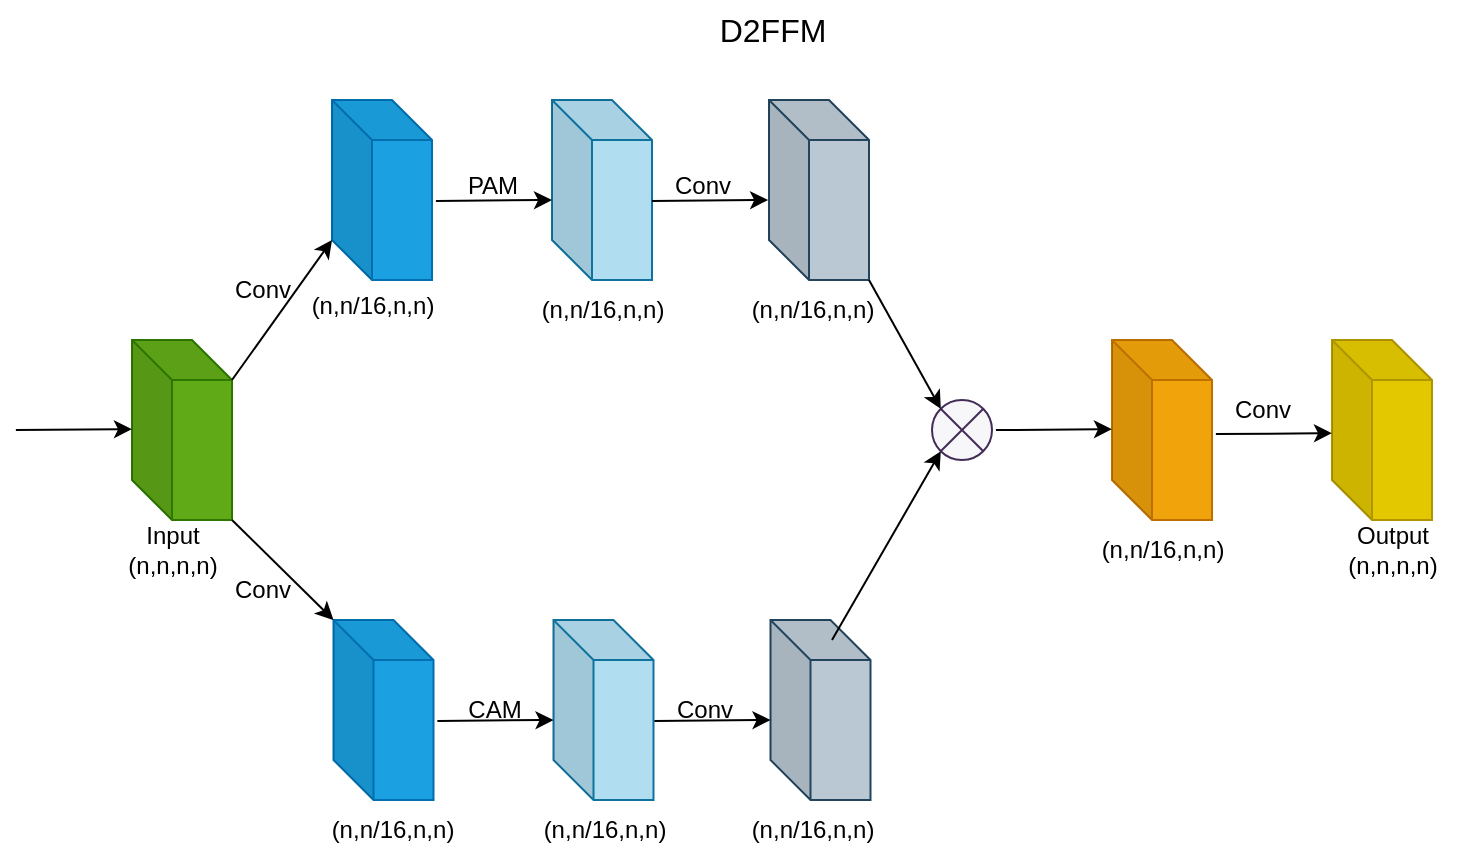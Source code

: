 <mxfile version="26.0.15">
  <diagram name="第 1 页" id="TT9iFa5Pa8cM5fnBStFp">
    <mxGraphModel dx="909" dy="621" grid="1" gridSize="10" guides="1" tooltips="1" connect="1" arrows="1" fold="1" page="1" pageScale="1" pageWidth="827" pageHeight="1169" math="0" shadow="0">
      <root>
        <mxCell id="0" />
        <mxCell id="1" parent="0" />
        <mxCell id="AUJroj7MBI5FYO78L8DD-1" value="" style="shape=cube;whiteSpace=wrap;html=1;boundedLbl=1;backgroundOutline=1;darkOpacity=0.05;darkOpacity2=0.1;fillColor=#60a917;fontColor=#ffffff;strokeColor=#2D7600;" vertex="1" parent="1">
          <mxGeometry x="70" y="240" width="50" height="90" as="geometry" />
        </mxCell>
        <mxCell id="mYhhMWJ-sOo2fR_Xzeho-1" value="" style="shape=cube;whiteSpace=wrap;html=1;boundedLbl=1;backgroundOutline=1;darkOpacity=0.05;darkOpacity2=0.1;fillColor=#1ba1e2;fontColor=#ffffff;strokeColor=#006EAF;" vertex="1" parent="1">
          <mxGeometry x="170" y="120" width="50" height="90" as="geometry" />
        </mxCell>
        <mxCell id="mYhhMWJ-sOo2fR_Xzeho-2" value="" style="shape=cube;whiteSpace=wrap;html=1;boundedLbl=1;backgroundOutline=1;darkOpacity=0.05;darkOpacity2=0.1;fillColor=#1ba1e2;fontColor=#ffffff;strokeColor=#006EAF;" vertex="1" parent="1">
          <mxGeometry x="170.75" y="380" width="50" height="90" as="geometry" />
        </mxCell>
        <mxCell id="mYhhMWJ-sOo2fR_Xzeho-3" value="" style="shape=cube;whiteSpace=wrap;html=1;boundedLbl=1;backgroundOutline=1;darkOpacity=0.05;darkOpacity2=0.1;fillColor=#b1ddf0;strokeColor=#10739e;" vertex="1" parent="1">
          <mxGeometry x="280" y="120" width="50" height="90" as="geometry" />
        </mxCell>
        <mxCell id="mYhhMWJ-sOo2fR_Xzeho-4" value="" style="shape=cube;whiteSpace=wrap;html=1;boundedLbl=1;backgroundOutline=1;darkOpacity=0.05;darkOpacity2=0.1;fillColor=#bac8d3;strokeColor=#23445d;" vertex="1" parent="1">
          <mxGeometry x="388.5" y="120" width="50" height="90" as="geometry" />
        </mxCell>
        <mxCell id="mYhhMWJ-sOo2fR_Xzeho-5" value="" style="shape=cube;whiteSpace=wrap;html=1;boundedLbl=1;backgroundOutline=1;darkOpacity=0.05;darkOpacity2=0.1;fillColor=#b1ddf0;strokeColor=#10739e;" vertex="1" parent="1">
          <mxGeometry x="280.75" y="380" width="50" height="90" as="geometry" />
        </mxCell>
        <mxCell id="mYhhMWJ-sOo2fR_Xzeho-6" value="" style="shape=cube;whiteSpace=wrap;html=1;boundedLbl=1;backgroundOutline=1;darkOpacity=0.05;darkOpacity2=0.1;fillColor=#bac8d3;strokeColor=#23445d;" vertex="1" parent="1">
          <mxGeometry x="389.25" y="380" width="50" height="90" as="geometry" />
        </mxCell>
        <mxCell id="mYhhMWJ-sOo2fR_Xzeho-7" value="" style="shape=sumEllipse;perimeter=ellipsePerimeter;whiteSpace=wrap;html=1;backgroundOutline=1;fillColor=light-dark(#f7f6f9, #a18eb3);fontColor=#ffffff;strokeColor=#432D57;" vertex="1" parent="1">
          <mxGeometry x="470" y="270" width="30" height="30" as="geometry" />
        </mxCell>
        <mxCell id="mYhhMWJ-sOo2fR_Xzeho-8" value="" style="shape=cube;whiteSpace=wrap;html=1;boundedLbl=1;backgroundOutline=1;darkOpacity=0.05;darkOpacity2=0.1;fillColor=#f0a30a;fontColor=#000000;strokeColor=#BD7000;" vertex="1" parent="1">
          <mxGeometry x="560" y="240" width="50" height="90" as="geometry" />
        </mxCell>
        <mxCell id="mYhhMWJ-sOo2fR_Xzeho-9" value="" style="shape=cube;whiteSpace=wrap;html=1;boundedLbl=1;backgroundOutline=1;darkOpacity=0.05;darkOpacity2=0.1;fillColor=#e3c800;fontColor=#000000;strokeColor=#B09500;" vertex="1" parent="1">
          <mxGeometry x="670" y="240" width="50" height="90" as="geometry" />
        </mxCell>
        <mxCell id="mYhhMWJ-sOo2fR_Xzeho-11" value="" style="endArrow=classic;html=1;rounded=0;exitX=0;exitY=0;exitDx=50;exitDy=55;exitPerimeter=0;entryX=-0.039;entryY=0.606;entryDx=0;entryDy=0;entryPerimeter=0;" edge="1" parent="1">
          <mxGeometry width="50" height="50" relative="1" as="geometry">
            <mxPoint x="221.95" y="170.46" as="sourcePoint" />
            <mxPoint x="280.0" y="170.0" as="targetPoint" />
          </mxGeometry>
        </mxCell>
        <mxCell id="mYhhMWJ-sOo2fR_Xzeho-13" value="" style="endArrow=classic;html=1;rounded=0;exitX=0;exitY=0;exitDx=50;exitDy=55;exitPerimeter=0;entryX=-0.039;entryY=0.606;entryDx=0;entryDy=0;entryPerimeter=0;" edge="1" parent="1">
          <mxGeometry width="50" height="50" relative="1" as="geometry">
            <mxPoint x="11.95" y="285.06" as="sourcePoint" />
            <mxPoint x="70.0" y="284.6" as="targetPoint" />
          </mxGeometry>
        </mxCell>
        <mxCell id="mYhhMWJ-sOo2fR_Xzeho-14" value="" style="endArrow=classic;html=1;rounded=0;exitX=0;exitY=0;exitDx=50;exitDy=55;exitPerimeter=0;entryX=-0.039;entryY=0.606;entryDx=0;entryDy=0;entryPerimeter=0;" edge="1" parent="1">
          <mxGeometry width="50" height="50" relative="1" as="geometry">
            <mxPoint x="222.7" y="430.46" as="sourcePoint" />
            <mxPoint x="280.75" y="430" as="targetPoint" />
          </mxGeometry>
        </mxCell>
        <mxCell id="mYhhMWJ-sOo2fR_Xzeho-15" value="" style="endArrow=classic;html=1;rounded=0;exitX=0;exitY=0;exitDx=50;exitDy=55;exitPerimeter=0;entryX=-0.039;entryY=0.606;entryDx=0;entryDy=0;entryPerimeter=0;" edge="1" parent="1">
          <mxGeometry width="50" height="50" relative="1" as="geometry">
            <mxPoint x="331.2" y="430.46" as="sourcePoint" />
            <mxPoint x="389.25" y="430" as="targetPoint" />
          </mxGeometry>
        </mxCell>
        <mxCell id="mYhhMWJ-sOo2fR_Xzeho-16" value="" style="endArrow=classic;html=1;rounded=0;exitX=0;exitY=0;exitDx=50;exitDy=55;exitPerimeter=0;entryX=-0.039;entryY=0.606;entryDx=0;entryDy=0;entryPerimeter=0;" edge="1" parent="1">
          <mxGeometry width="50" height="50" relative="1" as="geometry">
            <mxPoint x="611.95" y="287.06" as="sourcePoint" />
            <mxPoint x="670" y="286.6" as="targetPoint" />
          </mxGeometry>
        </mxCell>
        <mxCell id="mYhhMWJ-sOo2fR_Xzeho-17" value="" style="endArrow=classic;html=1;rounded=0;exitX=0;exitY=0;exitDx=50;exitDy=55;exitPerimeter=0;entryX=-0.039;entryY=0.606;entryDx=0;entryDy=0;entryPerimeter=0;" edge="1" parent="1">
          <mxGeometry width="50" height="50" relative="1" as="geometry">
            <mxPoint x="501.95" y="285.06" as="sourcePoint" />
            <mxPoint x="560" y="284.6" as="targetPoint" />
          </mxGeometry>
        </mxCell>
        <mxCell id="mYhhMWJ-sOo2fR_Xzeho-18" value="PAM" style="text;html=1;align=center;verticalAlign=middle;resizable=0;points=[];autosize=1;strokeColor=none;fillColor=none;" vertex="1" parent="1">
          <mxGeometry x="225" y="148" width="50" height="30" as="geometry" />
        </mxCell>
        <mxCell id="mYhhMWJ-sOo2fR_Xzeho-21" value="Conv" style="text;html=1;align=center;verticalAlign=middle;resizable=0;points=[];autosize=1;strokeColor=none;fillColor=none;" vertex="1" parent="1">
          <mxGeometry x="330" y="148" width="50" height="30" as="geometry" />
        </mxCell>
        <mxCell id="mYhhMWJ-sOo2fR_Xzeho-23" value="" style="endArrow=classic;html=1;rounded=0;exitX=0;exitY=0;exitDx=50;exitDy=55;exitPerimeter=0;entryX=-0.039;entryY=0.606;entryDx=0;entryDy=0;entryPerimeter=0;" edge="1" parent="1">
          <mxGeometry width="50" height="50" relative="1" as="geometry">
            <mxPoint x="330" y="170.46" as="sourcePoint" />
            <mxPoint x="388.05" y="170" as="targetPoint" />
          </mxGeometry>
        </mxCell>
        <mxCell id="mYhhMWJ-sOo2fR_Xzeho-24" value="Conv" style="text;html=1;align=center;verticalAlign=middle;resizable=0;points=[];autosize=1;strokeColor=none;fillColor=none;" vertex="1" parent="1">
          <mxGeometry x="330.75" y="410" width="50" height="30" as="geometry" />
        </mxCell>
        <mxCell id="mYhhMWJ-sOo2fR_Xzeho-25" value="Conv" style="text;html=1;align=center;verticalAlign=middle;resizable=0;points=[];autosize=1;strokeColor=none;fillColor=none;" vertex="1" parent="1">
          <mxGeometry x="610" y="260" width="50" height="30" as="geometry" />
        </mxCell>
        <mxCell id="mYhhMWJ-sOo2fR_Xzeho-27" value="CAM" style="text;html=1;align=center;verticalAlign=middle;resizable=0;points=[];autosize=1;strokeColor=none;fillColor=none;" vertex="1" parent="1">
          <mxGeometry x="225.75" y="410" width="50" height="30" as="geometry" />
        </mxCell>
        <mxCell id="mYhhMWJ-sOo2fR_Xzeho-28" value="" style="endArrow=classic;html=1;rounded=0;entryX=0;entryY=0;entryDx=0;entryDy=70;entryPerimeter=0;" edge="1" parent="1" target="mYhhMWJ-sOo2fR_Xzeho-1">
          <mxGeometry width="50" height="50" relative="1" as="geometry">
            <mxPoint x="120" y="260" as="sourcePoint" />
            <mxPoint x="170" y="210" as="targetPoint" />
          </mxGeometry>
        </mxCell>
        <mxCell id="mYhhMWJ-sOo2fR_Xzeho-30" value="" style="endArrow=classic;html=1;rounded=0;exitX=1;exitY=1;exitDx=0;exitDy=0;exitPerimeter=0;entryX=0;entryY=0;entryDx=0;entryDy=0;entryPerimeter=0;" edge="1" parent="1" source="AUJroj7MBI5FYO78L8DD-1" target="mYhhMWJ-sOo2fR_Xzeho-2">
          <mxGeometry width="50" height="50" relative="1" as="geometry">
            <mxPoint x="150" y="350" as="sourcePoint" />
            <mxPoint x="200" y="300" as="targetPoint" />
          </mxGeometry>
        </mxCell>
        <mxCell id="mYhhMWJ-sOo2fR_Xzeho-33" value="Conv" style="text;html=1;align=center;verticalAlign=middle;resizable=0;points=[];autosize=1;strokeColor=none;fillColor=none;" vertex="1" parent="1">
          <mxGeometry x="110" y="200" width="50" height="30" as="geometry" />
        </mxCell>
        <mxCell id="mYhhMWJ-sOo2fR_Xzeho-34" value="Conv" style="text;html=1;align=center;verticalAlign=middle;resizable=0;points=[];autosize=1;strokeColor=none;fillColor=none;" vertex="1" parent="1">
          <mxGeometry x="110" y="350" width="50" height="30" as="geometry" />
        </mxCell>
        <mxCell id="mYhhMWJ-sOo2fR_Xzeho-35" value="" style="endArrow=classic;html=1;rounded=0;entryX=0;entryY=1;entryDx=0;entryDy=0;" edge="1" parent="1" target="mYhhMWJ-sOo2fR_Xzeho-7">
          <mxGeometry width="50" height="50" relative="1" as="geometry">
            <mxPoint x="420" y="390" as="sourcePoint" />
            <mxPoint x="470" y="340" as="targetPoint" />
          </mxGeometry>
        </mxCell>
        <mxCell id="mYhhMWJ-sOo2fR_Xzeho-36" value="" style="endArrow=classic;html=1;rounded=0;entryX=0;entryY=0;entryDx=0;entryDy=0;exitX=1;exitY=1;exitDx=0;exitDy=0;exitPerimeter=0;" edge="1" parent="1" source="mYhhMWJ-sOo2fR_Xzeho-4" target="mYhhMWJ-sOo2fR_Xzeho-7">
          <mxGeometry width="50" height="50" relative="1" as="geometry">
            <mxPoint x="430" y="260" as="sourcePoint" />
            <mxPoint x="480" y="210" as="targetPoint" />
          </mxGeometry>
        </mxCell>
        <mxCell id="mYhhMWJ-sOo2fR_Xzeho-38" value="(n,n/16,n,n)" style="text;html=1;align=center;verticalAlign=middle;resizable=0;points=[];autosize=1;strokeColor=none;fillColor=none;" vertex="1" parent="1">
          <mxGeometry x="150" y="208" width="80" height="30" as="geometry" />
        </mxCell>
        <mxCell id="mYhhMWJ-sOo2fR_Xzeho-39" value="(n,n/16,n,n)" style="text;html=1;align=center;verticalAlign=middle;resizable=0;points=[];autosize=1;strokeColor=none;fillColor=none;" vertex="1" parent="1">
          <mxGeometry x="265" y="210" width="80" height="30" as="geometry" />
        </mxCell>
        <mxCell id="mYhhMWJ-sOo2fR_Xzeho-40" value="(n,n/16,n,n)" style="text;html=1;align=center;verticalAlign=middle;resizable=0;points=[];autosize=1;strokeColor=none;fillColor=none;" vertex="1" parent="1">
          <mxGeometry x="160" y="470" width="80" height="30" as="geometry" />
        </mxCell>
        <mxCell id="mYhhMWJ-sOo2fR_Xzeho-41" value="(n,n/16,n,n)" style="text;html=1;align=center;verticalAlign=middle;resizable=0;points=[];autosize=1;strokeColor=none;fillColor=none;" vertex="1" parent="1">
          <mxGeometry x="265.75" y="470" width="80" height="30" as="geometry" />
        </mxCell>
        <mxCell id="mYhhMWJ-sOo2fR_Xzeho-42" value="(n,n/16,n,n)" style="text;html=1;align=center;verticalAlign=middle;resizable=0;points=[];autosize=1;strokeColor=none;fillColor=none;" vertex="1" parent="1">
          <mxGeometry x="370" y="210" width="80" height="30" as="geometry" />
        </mxCell>
        <mxCell id="mYhhMWJ-sOo2fR_Xzeho-43" value="(n,n/16,n,n)" style="text;html=1;align=center;verticalAlign=middle;resizable=0;points=[];autosize=1;strokeColor=none;fillColor=none;" vertex="1" parent="1">
          <mxGeometry x="370" y="470" width="80" height="30" as="geometry" />
        </mxCell>
        <mxCell id="mYhhMWJ-sOo2fR_Xzeho-44" value="(n,n/16,n,n)" style="text;html=1;align=center;verticalAlign=middle;resizable=0;points=[];autosize=1;strokeColor=none;fillColor=none;" vertex="1" parent="1">
          <mxGeometry x="545" y="330" width="80" height="30" as="geometry" />
        </mxCell>
        <mxCell id="mYhhMWJ-sOo2fR_Xzeho-45" value="&lt;div&gt;Input&lt;/div&gt;(n,n,n,n)" style="text;html=1;align=center;verticalAlign=middle;resizable=0;points=[];autosize=1;strokeColor=none;fillColor=none;" vertex="1" parent="1">
          <mxGeometry x="55" y="325" width="70" height="40" as="geometry" />
        </mxCell>
        <mxCell id="mYhhMWJ-sOo2fR_Xzeho-46" value="&lt;div&gt;Output&lt;/div&gt;(n,n,n,n)" style="text;html=1;align=center;verticalAlign=middle;resizable=0;points=[];autosize=1;strokeColor=none;fillColor=none;" vertex="1" parent="1">
          <mxGeometry x="665" y="325" width="70" height="40" as="geometry" />
        </mxCell>
        <mxCell id="mYhhMWJ-sOo2fR_Xzeho-47" value="&lt;font style=&quot;font-size: 16px;&quot;&gt;D2FFM&lt;/font&gt;" style="text;html=1;align=center;verticalAlign=middle;resizable=0;points=[];autosize=1;strokeColor=none;fillColor=none;" vertex="1" parent="1">
          <mxGeometry x="350" y="70" width="80" height="30" as="geometry" />
        </mxCell>
      </root>
    </mxGraphModel>
  </diagram>
</mxfile>
